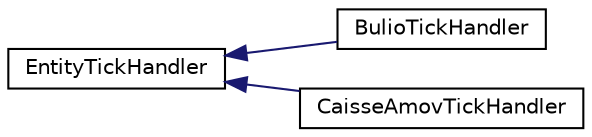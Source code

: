 digraph "Graphe hiérarchique des classes"
{
 // LATEX_PDF_SIZE
  edge [fontname="Helvetica",fontsize="10",labelfontname="Helvetica",labelfontsize="10"];
  node [fontname="Helvetica",fontsize="10",shape=record];
  rankdir="LR";
  Node0 [label="EntityTickHandler",height=0.2,width=0.4,color="black", fillcolor="white", style="filled",URL="$class_entity_tick_handler.html",tooltip="Classe abstraite qui représente un gestionnaire de tick pour une entité."];
  Node0 -> Node1 [dir="back",color="midnightblue",fontsize="10",style="solid",fontname="Helvetica"];
  Node1 [label="BulioTickHandler",height=0.2,width=0.4,color="black", fillcolor="white", style="filled",URL="$class_bulio_tick_handler.html",tooltip="Cette classe est permet de crée un ennemie se déplaçant de droite à gauche."];
  Node0 -> Node2 [dir="back",color="midnightblue",fontsize="10",style="solid",fontname="Helvetica"];
  Node2 [label="CaisseAmovTickHandler",height=0.2,width=0.4,color="black", fillcolor="white", style="filled",URL="$class_caisse_amov_tick_handler.html",tooltip="The CaisseAmovTickHandler class Cette classe permet de géré des entités et de leur donnée le comporte..."];
}
